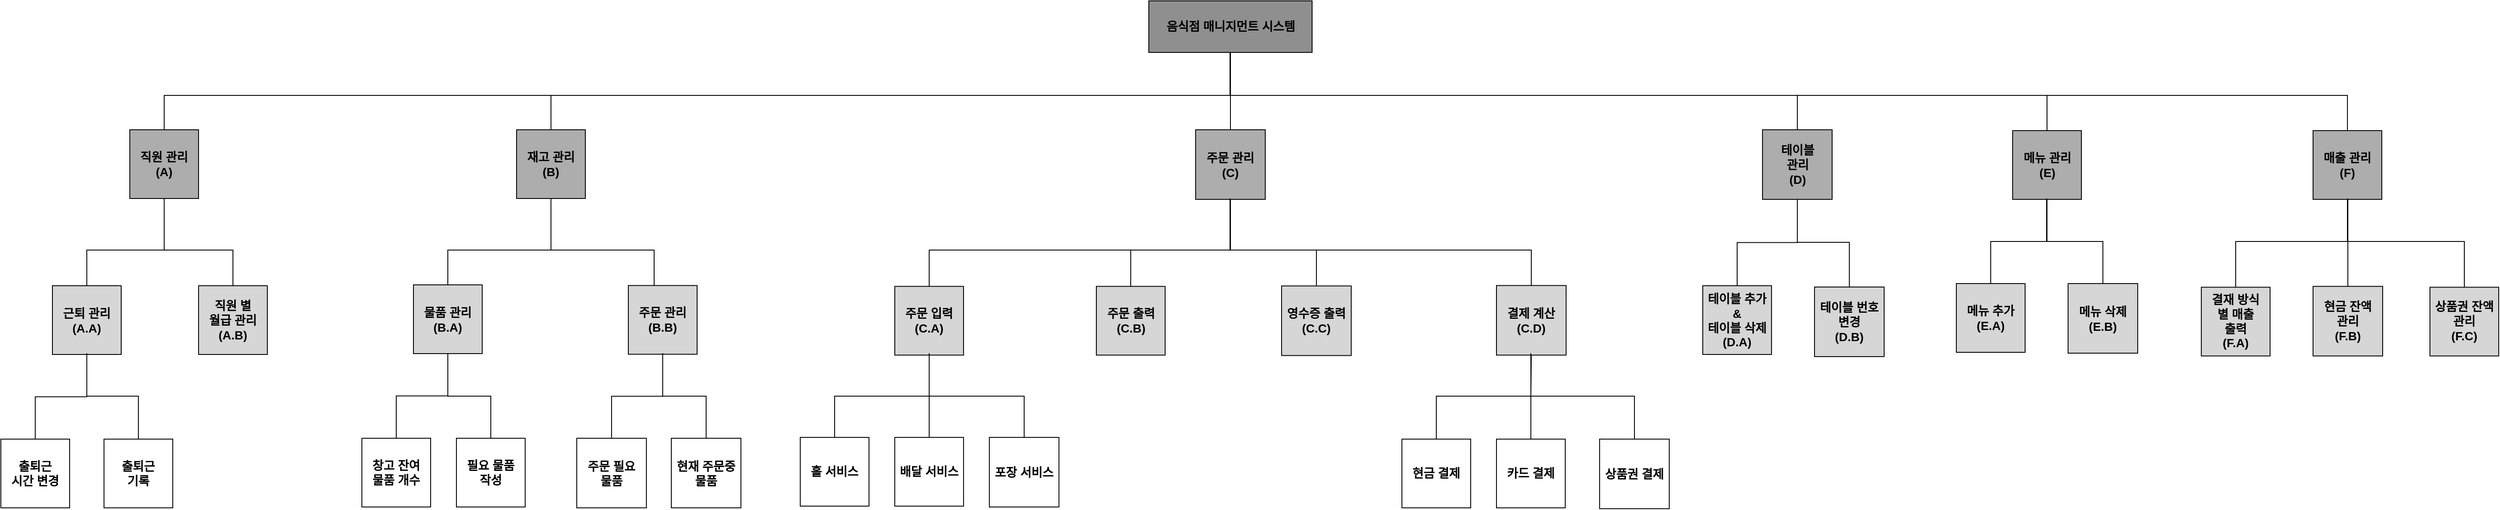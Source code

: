 <mxfile version="18.0.2" type="device"><diagram id="K-ZIosAfcl0BxcD_3M7b" name="Page-1"><mxGraphModel dx="3671" dy="1524" grid="1" gridSize="10" guides="1" tooltips="1" connect="1" arrows="1" fold="1" page="1" pageScale="1" pageWidth="827" pageHeight="1169" math="0" shadow="0"><root><mxCell id="0"/><mxCell id="1" parent="0"/><mxCell id="dcLq9PdDda3ndiHR2coK-2" style="edgeStyle=orthogonalEdgeStyle;rounded=0;orthogonalLoop=1;jettySize=auto;html=1;entryX=0.5;entryY=1;entryDx=0;entryDy=0;endArrow=none;endFill=0;" parent="1" source="L1Xx6Hq-NIurQwkUOcAE-1" target="dcLq9PdDda3ndiHR2coK-1" edge="1"><mxGeometry relative="1" as="geometry"><Array as="points"><mxPoint x="-520" y="160"/><mxPoint x="721" y="160"/></Array></mxGeometry></mxCell><mxCell id="L1Xx6Hq-NIurQwkUOcAE-1" value="직원 관리&lt;br&gt;(A)" style="whiteSpace=wrap;html=1;aspect=fixed;fontStyle=1;fontSize=14;fillColor=#ADADAD;" parent="1" vertex="1"><mxGeometry x="-560" y="200" width="80" height="80" as="geometry"/></mxCell><mxCell id="dcLq9PdDda3ndiHR2coK-7" style="edgeStyle=orthogonalEdgeStyle;rounded=0;orthogonalLoop=1;jettySize=auto;html=1;endArrow=none;endFill=0;" parent="1" source="L1Xx6Hq-NIurQwkUOcAE-2" edge="1"><mxGeometry relative="1" as="geometry"><mxPoint x="720" y="110" as="targetPoint"/><Array as="points"><mxPoint x="1671" y="160"/><mxPoint x="720" y="160"/></Array></mxGeometry></mxCell><mxCell id="L1Xx6Hq-NIurQwkUOcAE-2" value="메뉴 관리&lt;br&gt;(E)" style="whiteSpace=wrap;html=1;aspect=fixed;fontStyle=1;fontSize=14;fillColor=#ADADAD;" parent="1" vertex="1"><mxGeometry x="1630.5" y="201" width="80" height="80" as="geometry"/></mxCell><mxCell id="dcLq9PdDda3ndiHR2coK-5" style="edgeStyle=orthogonalEdgeStyle;rounded=0;orthogonalLoop=1;jettySize=auto;html=1;endArrow=none;endFill=0;" parent="1" source="L1Xx6Hq-NIurQwkUOcAE-3" edge="1"><mxGeometry relative="1" as="geometry"><mxPoint x="720.5" y="110" as="targetPoint"/></mxGeometry></mxCell><mxCell id="L1Xx6Hq-NIurQwkUOcAE-3" value="주문 관리&lt;br&gt;(C)" style="whiteSpace=wrap;html=1;aspect=fixed;fontStyle=1;fontSize=14;fillColor=#ADADAD;" parent="1" vertex="1"><mxGeometry x="680" y="200" width="81" height="81" as="geometry"/></mxCell><mxCell id="dcLq9PdDda3ndiHR2coK-4" style="edgeStyle=orthogonalEdgeStyle;rounded=0;orthogonalLoop=1;jettySize=auto;html=1;entryX=0.5;entryY=1;entryDx=0;entryDy=0;endArrow=none;endFill=0;" parent="1" source="L1Xx6Hq-NIurQwkUOcAE-4" target="dcLq9PdDda3ndiHR2coK-1" edge="1"><mxGeometry relative="1" as="geometry"><Array as="points"><mxPoint x="-70" y="160"/><mxPoint x="721" y="160"/></Array></mxGeometry></mxCell><mxCell id="L1Xx6Hq-NIurQwkUOcAE-4" value="재고 관리&lt;br&gt;(B)" style="whiteSpace=wrap;html=1;aspect=fixed;fontStyle=1;fontSize=14;fillColor=#ADADAD;" parent="1" vertex="1"><mxGeometry x="-110" y="200" width="80" height="80" as="geometry"/></mxCell><mxCell id="dcLq9PdDda3ndiHR2coK-3" style="edgeStyle=orthogonalEdgeStyle;rounded=0;orthogonalLoop=1;jettySize=auto;html=1;entryX=0.5;entryY=1;entryDx=0;entryDy=0;endArrow=none;endFill=0;" parent="1" source="L1Xx6Hq-NIurQwkUOcAE-5" target="dcLq9PdDda3ndiHR2coK-1" edge="1"><mxGeometry relative="1" as="geometry"><Array as="points"><mxPoint x="2020" y="160"/><mxPoint x="721" y="160"/></Array></mxGeometry></mxCell><mxCell id="dcLq9PdDda3ndiHR2coK-8" style="edgeStyle=orthogonalEdgeStyle;rounded=0;orthogonalLoop=1;jettySize=auto;html=1;endArrow=none;endFill=0;" parent="1" source="L1Xx6Hq-NIurQwkUOcAE-5" edge="1"><mxGeometry relative="1" as="geometry"><mxPoint x="720" y="110" as="targetPoint"/><Array as="points"><mxPoint x="2020" y="160"/><mxPoint x="720" y="160"/></Array></mxGeometry></mxCell><mxCell id="L1Xx6Hq-NIurQwkUOcAE-5" value="매출 관리&lt;br&gt;(F)" style="whiteSpace=wrap;html=1;aspect=fixed;fontStyle=1;fontSize=14;fillColor=#ADADAD;" parent="1" vertex="1"><mxGeometry x="1980" y="201" width="80" height="80" as="geometry"/></mxCell><mxCell id="L1Xx6Hq-NIurQwkUOcAE-35" style="edgeStyle=orthogonalEdgeStyle;rounded=0;orthogonalLoop=1;jettySize=auto;html=1;entryX=0.5;entryY=1;entryDx=0;entryDy=0;fontSize=14;endArrow=none;endFill=0;" parent="1" source="L1Xx6Hq-NIurQwkUOcAE-6" target="L1Xx6Hq-NIurQwkUOcAE-1" edge="1"><mxGeometry relative="1" as="geometry"><Array as="points"><mxPoint x="-610" y="340"/><mxPoint x="-520" y="340"/></Array></mxGeometry></mxCell><mxCell id="L1Xx6Hq-NIurQwkUOcAE-6" value="근퇴 관리&lt;br&gt;(A.A)" style="whiteSpace=wrap;html=1;aspect=fixed;fontStyle=1;fontSize=14;fillColor=#D6D6D6;" parent="1" vertex="1"><mxGeometry x="-650" y="381.5" width="80" height="80" as="geometry"/></mxCell><mxCell id="L1Xx6Hq-NIurQwkUOcAE-36" style="edgeStyle=orthogonalEdgeStyle;rounded=0;orthogonalLoop=1;jettySize=auto;html=1;entryX=0.5;entryY=1;entryDx=0;entryDy=0;fontSize=14;endArrow=none;endFill=0;" parent="1" source="L1Xx6Hq-NIurQwkUOcAE-7" target="L1Xx6Hq-NIurQwkUOcAE-1" edge="1"><mxGeometry relative="1" as="geometry"><Array as="points"><mxPoint x="-440" y="340"/><mxPoint x="-520" y="340"/></Array></mxGeometry></mxCell><mxCell id="L1Xx6Hq-NIurQwkUOcAE-7" value="직원 별&lt;br&gt;월급 관리&lt;br&gt;(A.B)" style="whiteSpace=wrap;html=1;aspect=fixed;fontStyle=1;fontSize=14;fillColor=#D6D6D6;" parent="1" vertex="1"><mxGeometry x="-480" y="381.5" width="80" height="80" as="geometry"/></mxCell><mxCell id="L1Xx6Hq-NIurQwkUOcAE-51" style="edgeStyle=orthogonalEdgeStyle;rounded=0;orthogonalLoop=1;jettySize=auto;html=1;entryX=0.5;entryY=1;entryDx=0;entryDy=0;fontSize=14;endArrow=none;endFill=0;" parent="1" source="L1Xx6Hq-NIurQwkUOcAE-8" target="L1Xx6Hq-NIurQwkUOcAE-6" edge="1"><mxGeometry relative="1" as="geometry"/></mxCell><mxCell id="L1Xx6Hq-NIurQwkUOcAE-8" value="출퇴근&lt;br&gt;시간 변경" style="whiteSpace=wrap;html=1;aspect=fixed;fontStyle=1;fontSize=14;" parent="1" vertex="1"><mxGeometry x="-710" y="560" width="80" height="80" as="geometry"/></mxCell><mxCell id="L1Xx6Hq-NIurQwkUOcAE-52" style="edgeStyle=orthogonalEdgeStyle;rounded=0;orthogonalLoop=1;jettySize=auto;html=1;fontSize=14;endArrow=none;endFill=0;" parent="1" source="L1Xx6Hq-NIurQwkUOcAE-9" edge="1"><mxGeometry relative="1" as="geometry"><mxPoint x="-610" y="460" as="targetPoint"/><Array as="points"><mxPoint x="-550" y="510"/><mxPoint x="-610" y="510"/></Array></mxGeometry></mxCell><mxCell id="L1Xx6Hq-NIurQwkUOcAE-9" value="출퇴근&lt;br&gt;기록" style="whiteSpace=wrap;html=1;aspect=fixed;fontStyle=1;fontSize=14;" parent="1" vertex="1"><mxGeometry x="-590" y="560" width="80" height="80" as="geometry"/></mxCell><mxCell id="L1Xx6Hq-NIurQwkUOcAE-37" style="edgeStyle=orthogonalEdgeStyle;rounded=0;orthogonalLoop=1;jettySize=auto;html=1;entryX=0.5;entryY=1;entryDx=0;entryDy=0;fontSize=14;endArrow=none;endFill=0;" parent="1" source="L1Xx6Hq-NIurQwkUOcAE-10" target="L1Xx6Hq-NIurQwkUOcAE-4" edge="1"><mxGeometry relative="1" as="geometry"><Array as="points"><mxPoint x="-190" y="340"/><mxPoint x="-70" y="340"/></Array></mxGeometry></mxCell><mxCell id="L1Xx6Hq-NIurQwkUOcAE-10" value="물품 관리&lt;br&gt;(B.A)" style="whiteSpace=wrap;html=1;aspect=fixed;fontStyle=1;fontSize=14;fillColor=#D6D6D6;" parent="1" vertex="1"><mxGeometry x="-230" y="380.5" width="80" height="80" as="geometry"/></mxCell><mxCell id="L1Xx6Hq-NIurQwkUOcAE-38" style="edgeStyle=orthogonalEdgeStyle;rounded=0;orthogonalLoop=1;jettySize=auto;html=1;entryX=0.5;entryY=1;entryDx=0;entryDy=0;fontSize=14;endArrow=none;endFill=0;" parent="1" source="L1Xx6Hq-NIurQwkUOcAE-11" target="L1Xx6Hq-NIurQwkUOcAE-4" edge="1"><mxGeometry relative="1" as="geometry"><Array as="points"><mxPoint x="50" y="340"/><mxPoint x="-70" y="340"/></Array></mxGeometry></mxCell><mxCell id="L1Xx6Hq-NIurQwkUOcAE-11" value="주문 관리&lt;br&gt;(B.B)" style="whiteSpace=wrap;html=1;aspect=fixed;fontStyle=1;fontSize=14;fillColor=#D6D6D6;" parent="1" vertex="1"><mxGeometry x="20" y="381.25" width="80" height="80" as="geometry"/></mxCell><mxCell id="L1Xx6Hq-NIurQwkUOcAE-54" style="edgeStyle=orthogonalEdgeStyle;rounded=0;orthogonalLoop=1;jettySize=auto;html=1;fontSize=14;endArrow=none;endFill=0;" parent="1" source="L1Xx6Hq-NIurQwkUOcAE-12" edge="1"><mxGeometry relative="1" as="geometry"><mxPoint x="-190.0" y="460" as="targetPoint"/><Array as="points"><mxPoint x="-140" y="510"/><mxPoint x="-190" y="510"/></Array></mxGeometry></mxCell><mxCell id="L1Xx6Hq-NIurQwkUOcAE-12" value="필요 물품&lt;br&gt;작성" style="whiteSpace=wrap;html=1;aspect=fixed;fontStyle=1;fontSize=14;" parent="1" vertex="1"><mxGeometry x="-180" y="559" width="80" height="80" as="geometry"/></mxCell><mxCell id="L1Xx6Hq-NIurQwkUOcAE-53" style="edgeStyle=orthogonalEdgeStyle;rounded=0;orthogonalLoop=1;jettySize=auto;html=1;entryX=0.5;entryY=1;entryDx=0;entryDy=0;fontSize=14;endArrow=none;endFill=0;" parent="1" source="L1Xx6Hq-NIurQwkUOcAE-13" target="L1Xx6Hq-NIurQwkUOcAE-10" edge="1"><mxGeometry relative="1" as="geometry"/></mxCell><mxCell id="L1Xx6Hq-NIurQwkUOcAE-13" value="창고 잔여&lt;br&gt;물품 개수" style="whiteSpace=wrap;html=1;aspect=fixed;fontStyle=1;fontSize=14;" parent="1" vertex="1"><mxGeometry x="-290" y="559" width="80" height="80" as="geometry"/></mxCell><mxCell id="L1Xx6Hq-NIurQwkUOcAE-56" style="edgeStyle=orthogonalEdgeStyle;rounded=0;orthogonalLoop=1;jettySize=auto;html=1;fontSize=14;endArrow=none;endFill=0;" parent="1" source="L1Xx6Hq-NIurQwkUOcAE-14" edge="1"><mxGeometry relative="1" as="geometry"><mxPoint x="60" y="460" as="targetPoint"/><Array as="points"><mxPoint x="111" y="510"/><mxPoint x="60" y="510"/><mxPoint x="60" y="460"/></Array></mxGeometry></mxCell><mxCell id="L1Xx6Hq-NIurQwkUOcAE-14" value="현재 주문중 물품" style="whiteSpace=wrap;html=1;aspect=fixed;fontStyle=1;fontSize=14;" parent="1" vertex="1"><mxGeometry x="70" y="559" width="81" height="81" as="geometry"/></mxCell><mxCell id="L1Xx6Hq-NIurQwkUOcAE-55" style="edgeStyle=orthogonalEdgeStyle;rounded=0;orthogonalLoop=1;jettySize=auto;html=1;entryX=0.5;entryY=1;entryDx=0;entryDy=0;fontSize=14;endArrow=none;endFill=0;" parent="1" source="L1Xx6Hq-NIurQwkUOcAE-15" target="L1Xx6Hq-NIurQwkUOcAE-11" edge="1"><mxGeometry relative="1" as="geometry"/></mxCell><mxCell id="L1Xx6Hq-NIurQwkUOcAE-15" value="주문 필요&lt;br&gt;물품" style="whiteSpace=wrap;html=1;aspect=fixed;fontStyle=1;fontSize=14;" parent="1" vertex="1"><mxGeometry x="-40" y="559" width="81" height="81" as="geometry"/></mxCell><mxCell id="L1Xx6Hq-NIurQwkUOcAE-39" style="edgeStyle=orthogonalEdgeStyle;rounded=0;orthogonalLoop=1;jettySize=auto;html=1;entryX=0.5;entryY=1;entryDx=0;entryDy=0;fontSize=14;endArrow=none;endFill=0;" parent="1" source="L1Xx6Hq-NIurQwkUOcAE-16" target="L1Xx6Hq-NIurQwkUOcAE-3" edge="1"><mxGeometry relative="1" as="geometry"><Array as="points"><mxPoint x="370" y="340"/><mxPoint x="721" y="340"/></Array></mxGeometry></mxCell><mxCell id="L1Xx6Hq-NIurQwkUOcAE-16" value="주문 입력&lt;br&gt;(C.A)" style="whiteSpace=wrap;html=1;aspect=fixed;fontStyle=1;fontSize=14;fillColor=#D6D6D6;" parent="1" vertex="1"><mxGeometry x="330" y="382.25" width="80" height="80" as="geometry"/></mxCell><mxCell id="L1Xx6Hq-NIurQwkUOcAE-41" style="edgeStyle=orthogonalEdgeStyle;rounded=0;orthogonalLoop=1;jettySize=auto;html=1;fontSize=14;endArrow=none;endFill=0;" parent="1" source="L1Xx6Hq-NIurQwkUOcAE-17" edge="1"><mxGeometry relative="1" as="geometry"><mxPoint x="720" y="290" as="targetPoint"/><Array as="points"><mxPoint x="605" y="340"/><mxPoint x="720" y="340"/></Array></mxGeometry></mxCell><mxCell id="L1Xx6Hq-NIurQwkUOcAE-17" value="주문 출력&lt;br&gt;(C.B)" style="whiteSpace=wrap;html=1;aspect=fixed;fontStyle=1;fontSize=14;fillColor=#D6D6D6;" parent="1" vertex="1"><mxGeometry x="564.5" y="382.25" width="80" height="80" as="geometry"/></mxCell><mxCell id="L1Xx6Hq-NIurQwkUOcAE-59" style="edgeStyle=orthogonalEdgeStyle;rounded=0;orthogonalLoop=1;jettySize=auto;html=1;fontSize=14;endArrow=none;endFill=0;" parent="1" source="L1Xx6Hq-NIurQwkUOcAE-18" edge="1"><mxGeometry relative="1" as="geometry"><mxPoint x="370" y="460" as="targetPoint"/></mxGeometry></mxCell><mxCell id="L1Xx6Hq-NIurQwkUOcAE-18" value="배달 서비스" style="whiteSpace=wrap;html=1;aspect=fixed;fontStyle=1;fontSize=14;" parent="1" vertex="1"><mxGeometry x="330" y="558" width="80" height="80" as="geometry"/></mxCell><mxCell id="L1Xx6Hq-NIurQwkUOcAE-57" style="edgeStyle=orthogonalEdgeStyle;rounded=0;orthogonalLoop=1;jettySize=auto;html=1;entryX=0.5;entryY=1;entryDx=0;entryDy=0;fontSize=14;endArrow=none;endFill=0;" parent="1" source="L1Xx6Hq-NIurQwkUOcAE-19" target="L1Xx6Hq-NIurQwkUOcAE-16" edge="1"><mxGeometry relative="1" as="geometry"><Array as="points"><mxPoint x="260" y="510"/><mxPoint x="370" y="510"/></Array></mxGeometry></mxCell><mxCell id="L1Xx6Hq-NIurQwkUOcAE-19" value="홀 서비스" style="whiteSpace=wrap;html=1;aspect=fixed;fontStyle=1;fontSize=14;" parent="1" vertex="1"><mxGeometry x="220" y="558" width="80" height="80" as="geometry"/></mxCell><mxCell id="L1Xx6Hq-NIurQwkUOcAE-42" style="edgeStyle=orthogonalEdgeStyle;rounded=0;orthogonalLoop=1;jettySize=auto;html=1;fontSize=14;endArrow=none;endFill=0;" parent="1" source="L1Xx6Hq-NIurQwkUOcAE-20" edge="1"><mxGeometry relative="1" as="geometry"><mxPoint x="720" y="290" as="targetPoint"/><Array as="points"><mxPoint x="821" y="340"/><mxPoint x="720" y="340"/></Array></mxGeometry></mxCell><mxCell id="L1Xx6Hq-NIurQwkUOcAE-20" value="영수증 출력&lt;br&gt;(C.C)" style="whiteSpace=wrap;html=1;aspect=fixed;fontStyle=1;fontSize=14;fillColor=#D6D6D6;" parent="1" vertex="1"><mxGeometry x="780" y="381.75" width="81" height="81" as="geometry"/></mxCell><mxCell id="L1Xx6Hq-NIurQwkUOcAE-58" style="edgeStyle=orthogonalEdgeStyle;rounded=0;orthogonalLoop=1;jettySize=auto;html=1;fontSize=14;endArrow=none;endFill=0;" parent="1" source="L1Xx6Hq-NIurQwkUOcAE-21" edge="1"><mxGeometry relative="1" as="geometry"><mxPoint x="370" y="460" as="targetPoint"/><Array as="points"><mxPoint x="481" y="510"/><mxPoint x="370" y="510"/></Array></mxGeometry></mxCell><mxCell id="L1Xx6Hq-NIurQwkUOcAE-21" value="포장 서비스" style="whiteSpace=wrap;html=1;aspect=fixed;fontStyle=1;fontSize=14;" parent="1" vertex="1"><mxGeometry x="440" y="558" width="81" height="81" as="geometry"/></mxCell><mxCell id="L1Xx6Hq-NIurQwkUOcAE-40" style="edgeStyle=orthogonalEdgeStyle;rounded=0;orthogonalLoop=1;jettySize=auto;html=1;fontSize=14;endArrow=none;endFill=0;" parent="1" source="L1Xx6Hq-NIurQwkUOcAE-22" edge="1"><mxGeometry relative="1" as="geometry"><mxPoint x="720" y="280" as="targetPoint"/><Array as="points"><mxPoint x="1071" y="340"/><mxPoint x="720" y="340"/></Array></mxGeometry></mxCell><mxCell id="L1Xx6Hq-NIurQwkUOcAE-22" value="결제 계산&lt;br&gt;(C.D)" style="whiteSpace=wrap;html=1;aspect=fixed;fontStyle=1;fontSize=14;fillColor=#D6D6D6;" parent="1" vertex="1"><mxGeometry x="1030" y="381.25" width="81" height="81" as="geometry"/></mxCell><mxCell id="L1Xx6Hq-NIurQwkUOcAE-60" style="edgeStyle=orthogonalEdgeStyle;rounded=0;orthogonalLoop=1;jettySize=auto;html=1;entryX=0.5;entryY=1;entryDx=0;entryDy=0;fontSize=14;endArrow=none;endFill=0;" parent="1" source="L1Xx6Hq-NIurQwkUOcAE-23" target="L1Xx6Hq-NIurQwkUOcAE-22" edge="1"><mxGeometry relative="1" as="geometry"/></mxCell><mxCell id="L1Xx6Hq-NIurQwkUOcAE-23" value="카드&amp;nbsp;결제" style="whiteSpace=wrap;html=1;aspect=fixed;fontStyle=1;fontSize=14;" parent="1" vertex="1"><mxGeometry x="1030" y="560" width="80" height="80" as="geometry"/></mxCell><mxCell id="L1Xx6Hq-NIurQwkUOcAE-61" style="edgeStyle=orthogonalEdgeStyle;rounded=0;orthogonalLoop=1;jettySize=auto;html=1;fontSize=14;endArrow=none;endFill=0;" parent="1" source="L1Xx6Hq-NIurQwkUOcAE-24" edge="1"><mxGeometry relative="1" as="geometry"><mxPoint x="1070" y="460" as="targetPoint"/><Array as="points"><mxPoint x="960" y="510"/><mxPoint x="1070" y="510"/></Array></mxGeometry></mxCell><mxCell id="L1Xx6Hq-NIurQwkUOcAE-24" value="현금 결제" style="whiteSpace=wrap;html=1;aspect=fixed;fontStyle=1;fontSize=14;" parent="1" vertex="1"><mxGeometry x="920" y="560" width="80" height="80" as="geometry"/></mxCell><mxCell id="L1Xx6Hq-NIurQwkUOcAE-62" style="edgeStyle=orthogonalEdgeStyle;rounded=0;orthogonalLoop=1;jettySize=auto;html=1;fontSize=14;endArrow=none;endFill=0;" parent="1" source="L1Xx6Hq-NIurQwkUOcAE-25" edge="1"><mxGeometry relative="1" as="geometry"><mxPoint x="1070" y="460" as="targetPoint"/><Array as="points"><mxPoint x="1191" y="510"/><mxPoint x="1070" y="510"/></Array></mxGeometry></mxCell><mxCell id="L1Xx6Hq-NIurQwkUOcAE-25" value="상품권&amp;nbsp;결제" style="whiteSpace=wrap;html=1;aspect=fixed;fontStyle=1;fontSize=14;" parent="1" vertex="1"><mxGeometry x="1150" y="560" width="81" height="81" as="geometry"/></mxCell><mxCell id="dcLq9PdDda3ndiHR2coK-6" style="edgeStyle=orthogonalEdgeStyle;rounded=0;orthogonalLoop=1;jettySize=auto;html=1;entryX=0.5;entryY=1;entryDx=0;entryDy=0;endArrow=none;endFill=0;" parent="1" source="L1Xx6Hq-NIurQwkUOcAE-26" target="dcLq9PdDda3ndiHR2coK-1" edge="1"><mxGeometry relative="1" as="geometry"><Array as="points"><mxPoint x="1380" y="160"/><mxPoint x="721" y="160"/></Array></mxGeometry></mxCell><mxCell id="L1Xx6Hq-NIurQwkUOcAE-26" value="테이블&lt;br&gt;관리&lt;br&gt;(D)" style="whiteSpace=wrap;html=1;aspect=fixed;fontStyle=1;fontSize=14;fillColor=#ADADAD;" parent="1" vertex="1"><mxGeometry x="1339.5" y="200" width="81" height="81" as="geometry"/></mxCell><mxCell id="L1Xx6Hq-NIurQwkUOcAE-43" style="edgeStyle=orthogonalEdgeStyle;rounded=0;orthogonalLoop=1;jettySize=auto;html=1;entryX=0.5;entryY=1;entryDx=0;entryDy=0;fontSize=14;endArrow=none;endFill=0;" parent="1" source="L1Xx6Hq-NIurQwkUOcAE-27" target="L1Xx6Hq-NIurQwkUOcAE-26" edge="1"><mxGeometry relative="1" as="geometry"/></mxCell><mxCell id="L1Xx6Hq-NIurQwkUOcAE-27" value="테이블 추가&lt;br&gt;&amp;amp;&lt;br&gt;테이블 삭제&lt;br&gt;(D.A)" style="whiteSpace=wrap;html=1;aspect=fixed;fontStyle=1;fontSize=14;fillColor=#D6D6D6;" parent="1" vertex="1"><mxGeometry x="1270" y="381.5" width="80" height="80" as="geometry"/></mxCell><mxCell id="L1Xx6Hq-NIurQwkUOcAE-45" style="edgeStyle=orthogonalEdgeStyle;rounded=0;orthogonalLoop=1;jettySize=auto;html=1;fontSize=14;endArrow=none;endFill=0;" parent="1" edge="1"><mxGeometry relative="1" as="geometry"><mxPoint x="1380" y="281" as="targetPoint"/><mxPoint x="1440.5" y="384" as="sourcePoint"/><Array as="points"><mxPoint x="1441" y="331"/><mxPoint x="1380" y="331"/></Array></mxGeometry></mxCell><mxCell id="L1Xx6Hq-NIurQwkUOcAE-28" value="테이블 번호&lt;br&gt;변경&lt;br&gt;(D.B)" style="whiteSpace=wrap;html=1;aspect=fixed;fontStyle=1;fontSize=14;fillColor=#D6D6D6;" parent="1" vertex="1"><mxGeometry x="1400" y="383" width="81" height="81" as="geometry"/></mxCell><mxCell id="L1Xx6Hq-NIurQwkUOcAE-46" style="edgeStyle=orthogonalEdgeStyle;rounded=0;orthogonalLoop=1;jettySize=auto;html=1;entryX=0.5;entryY=1;entryDx=0;entryDy=0;fontSize=14;endArrow=none;endFill=0;" parent="1" source="L1Xx6Hq-NIurQwkUOcAE-29" target="L1Xx6Hq-NIurQwkUOcAE-2" edge="1"><mxGeometry relative="1" as="geometry"/></mxCell><mxCell id="L1Xx6Hq-NIurQwkUOcAE-29" value="메뉴 추가&lt;br&gt;(E.A)" style="whiteSpace=wrap;html=1;aspect=fixed;fontStyle=1;fontSize=14;fillColor=#D6D6D6;" parent="1" vertex="1"><mxGeometry x="1565" y="379" width="80" height="80" as="geometry"/></mxCell><mxCell id="L1Xx6Hq-NIurQwkUOcAE-47" style="edgeStyle=orthogonalEdgeStyle;rounded=0;orthogonalLoop=1;jettySize=auto;html=1;fontSize=14;endArrow=none;endFill=0;" parent="1" source="L1Xx6Hq-NIurQwkUOcAE-30" edge="1"><mxGeometry relative="1" as="geometry"><mxPoint x="1670" y="280" as="targetPoint"/><Array as="points"><mxPoint x="1736" y="330"/><mxPoint x="1670" y="330"/></Array></mxGeometry></mxCell><mxCell id="L1Xx6Hq-NIurQwkUOcAE-30" value="메뉴 삭제&lt;br&gt;(E.B)" style="whiteSpace=wrap;html=1;aspect=fixed;fontStyle=1;fontSize=14;fillColor=#D6D6D6;" parent="1" vertex="1"><mxGeometry x="1695" y="379" width="81" height="81" as="geometry"/></mxCell><mxCell id="L1Xx6Hq-NIurQwkUOcAE-48" style="edgeStyle=orthogonalEdgeStyle;rounded=0;orthogonalLoop=1;jettySize=auto;html=1;entryX=0.5;entryY=1;entryDx=0;entryDy=0;fontSize=14;endArrow=none;endFill=0;" parent="1" source="L1Xx6Hq-NIurQwkUOcAE-31" target="L1Xx6Hq-NIurQwkUOcAE-5" edge="1"><mxGeometry relative="1" as="geometry"><Array as="points"><mxPoint x="1890" y="330"/><mxPoint x="2020" y="330"/></Array></mxGeometry></mxCell><mxCell id="L1Xx6Hq-NIurQwkUOcAE-31" value="결재 방식&lt;br&gt;별 매출&lt;br&gt;출력&lt;br&gt;(F.A)" style="whiteSpace=wrap;html=1;aspect=fixed;fontStyle=1;fontSize=14;fillColor=#D6D6D6;" parent="1" vertex="1"><mxGeometry x="1850" y="383.25" width="80" height="80" as="geometry"/></mxCell><mxCell id="L1Xx6Hq-NIurQwkUOcAE-50" style="edgeStyle=orthogonalEdgeStyle;rounded=0;orthogonalLoop=1;jettySize=auto;html=1;fontSize=14;endArrow=none;endFill=0;" parent="1" source="L1Xx6Hq-NIurQwkUOcAE-32" edge="1"><mxGeometry relative="1" as="geometry"><mxPoint x="2020.5" y="280" as="targetPoint"/></mxGeometry></mxCell><mxCell id="L1Xx6Hq-NIurQwkUOcAE-32" value="현금 잔액&lt;br&gt;관리&lt;br&gt;(F.B)" style="whiteSpace=wrap;html=1;aspect=fixed;fontStyle=1;fontSize=14;fillColor=#D6D6D6;" parent="1" vertex="1"><mxGeometry x="1980" y="382.25" width="81" height="81" as="geometry"/></mxCell><mxCell id="L1Xx6Hq-NIurQwkUOcAE-49" style="edgeStyle=orthogonalEdgeStyle;rounded=0;orthogonalLoop=1;jettySize=auto;html=1;fontSize=14;endArrow=none;endFill=0;" parent="1" source="L1Xx6Hq-NIurQwkUOcAE-33" edge="1"><mxGeometry relative="1" as="geometry"><mxPoint x="2020" y="280" as="targetPoint"/><Array as="points"><mxPoint x="2156" y="330"/><mxPoint x="2020" y="330"/></Array></mxGeometry></mxCell><mxCell id="L1Xx6Hq-NIurQwkUOcAE-33" value="상품권 잔액&lt;br&gt;관리&lt;br&gt;(F.C)" style="whiteSpace=wrap;html=1;aspect=fixed;fontStyle=1;fontSize=14;fillColor=#D6D6D6;" parent="1" vertex="1"><mxGeometry x="2116" y="383.25" width="80" height="80" as="geometry"/></mxCell><mxCell id="dcLq9PdDda3ndiHR2coK-1" value="음식점 매니지먼트 시스템" style="whiteSpace=wrap;html=1;fontStyle=1;fontSize=14;fillColor=#8F8F8F;" parent="1" vertex="1"><mxGeometry x="625.5" y="50" width="190" height="60" as="geometry"/></mxCell></root></mxGraphModel></diagram></mxfile>